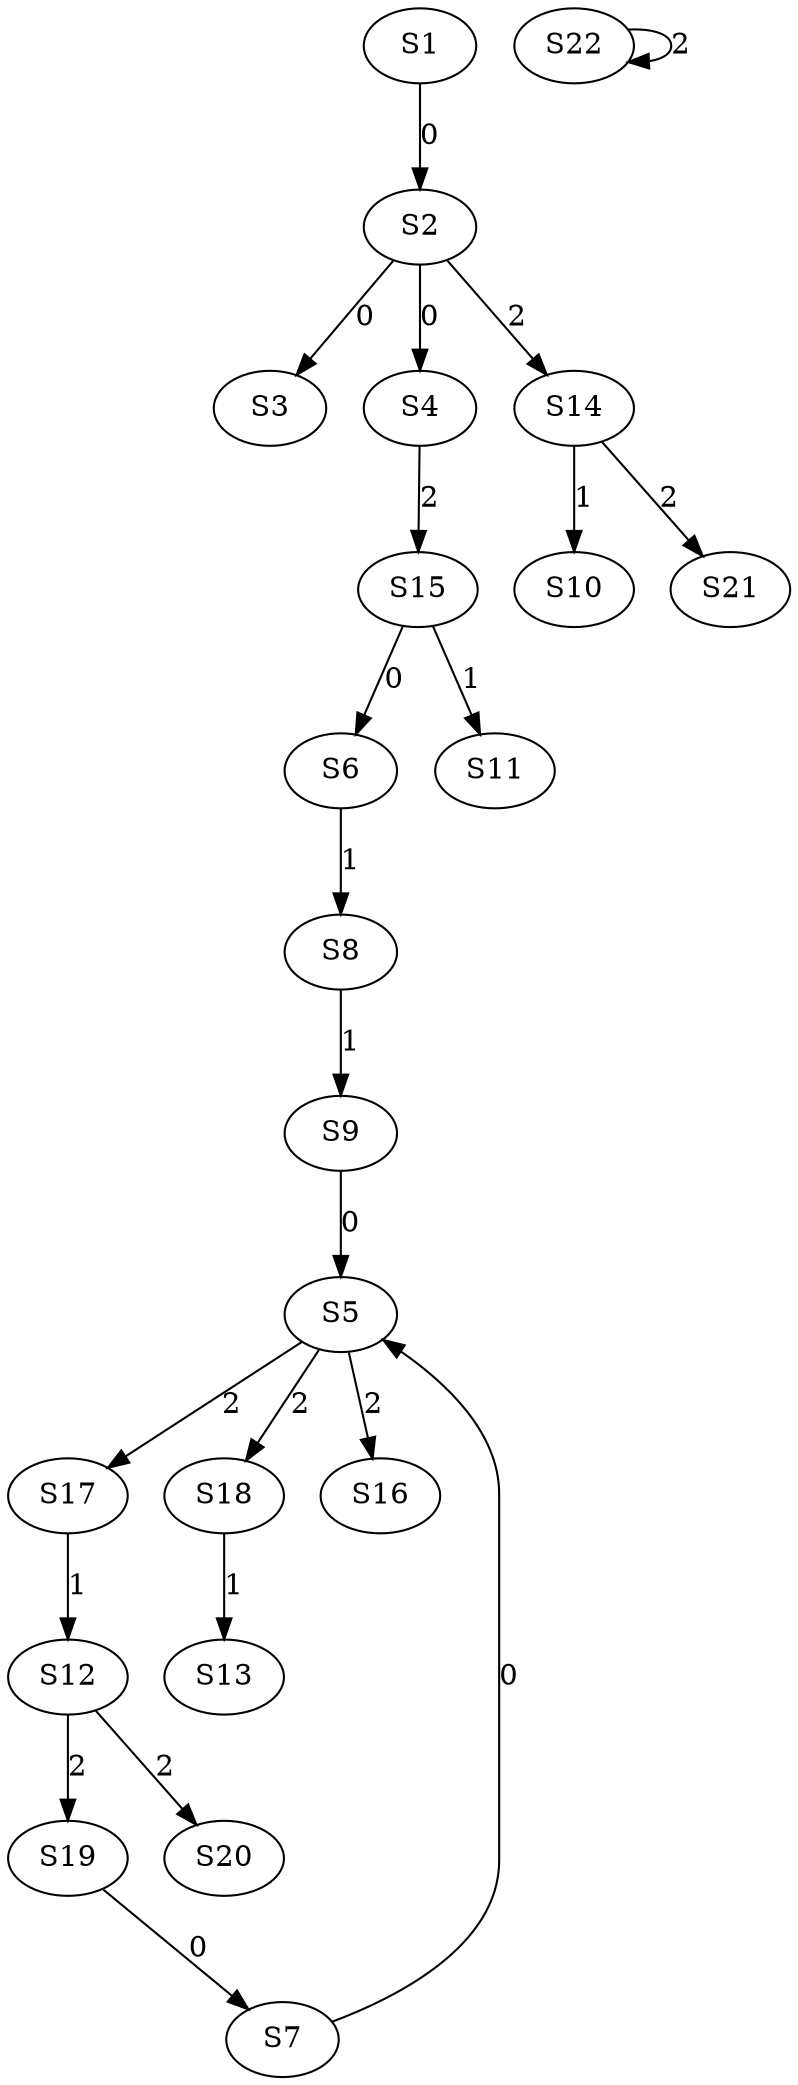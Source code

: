 strict digraph {
	S1 -> S2 [ label = 0 ];
	S2 -> S3 [ label = 0 ];
	S2 -> S4 [ label = 0 ];
	S9 -> S5 [ label = 0 ];
	S15 -> S6 [ label = 0 ];
	S19 -> S7 [ label = 0 ];
	S6 -> S8 [ label = 1 ];
	S8 -> S9 [ label = 1 ];
	S14 -> S10 [ label = 1 ];
	S15 -> S11 [ label = 1 ];
	S17 -> S12 [ label = 1 ];
	S18 -> S13 [ label = 1 ];
	S2 -> S14 [ label = 2 ];
	S4 -> S15 [ label = 2 ];
	S5 -> S16 [ label = 2 ];
	S5 -> S17 [ label = 2 ];
	S5 -> S18 [ label = 2 ];
	S12 -> S19 [ label = 2 ];
	S12 -> S20 [ label = 2 ];
	S14 -> S21 [ label = 2 ];
	S22 -> S22 [ label = 2 ];
	S7 -> S5 [ label = 0 ];
}